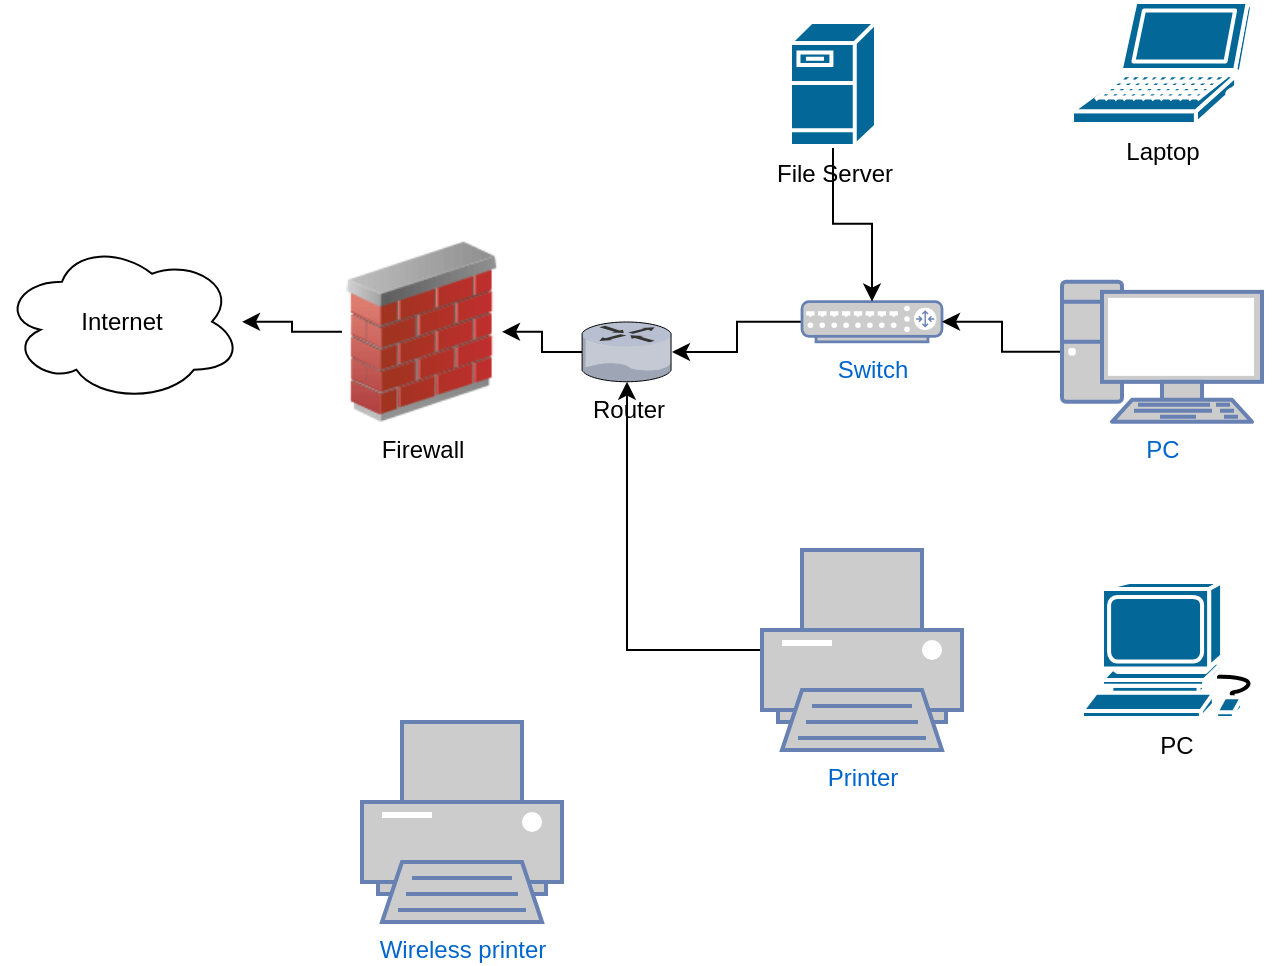 <mxfile version="15.6.6" type="github">
  <diagram id="qOMMuB4eoHqMVuGcCwok" name="Page-1">
    <mxGraphModel dx="946" dy="525" grid="1" gridSize="10" guides="1" tooltips="1" connect="1" arrows="1" fold="1" page="1" pageScale="1" pageWidth="850" pageHeight="1100" math="0" shadow="0">
      <root>
        <mxCell id="0" />
        <mxCell id="1" parent="0" />
        <mxCell id="wVGHFATass6-LpcJT5j--2" value="Internet" style="ellipse;shape=cloud;whiteSpace=wrap;html=1;fillColor=default;strokeColor=default;fontColor=default;" parent="1" vertex="1">
          <mxGeometry x="10" y="259.86" width="120" height="80" as="geometry" />
        </mxCell>
        <mxCell id="wVGHFATass6-LpcJT5j--4" value="" style="edgeStyle=orthogonalEdgeStyle;rounded=0;orthogonalLoop=1;jettySize=auto;html=1;fontColor=default;" parent="1" source="wVGHFATass6-LpcJT5j--3" target="wVGHFATass6-LpcJT5j--2" edge="1">
          <mxGeometry relative="1" as="geometry" />
        </mxCell>
        <mxCell id="wVGHFATass6-LpcJT5j--3" value="Firewall" style="image;html=1;image=img/lib/clip_art/networking/Firewall_02_128x128.png;fontColor=default;" parent="1" vertex="1">
          <mxGeometry x="180" y="259.86" width="80" height="90" as="geometry" />
        </mxCell>
        <mxCell id="wVGHFATass6-LpcJT5j--6" value="" style="edgeStyle=orthogonalEdgeStyle;rounded=0;orthogonalLoop=1;jettySize=auto;html=1;fontColor=default;" parent="1" source="wVGHFATass6-LpcJT5j--5" target="wVGHFATass6-LpcJT5j--3" edge="1">
          <mxGeometry relative="1" as="geometry" />
        </mxCell>
        <mxCell id="wVGHFATass6-LpcJT5j--5" value="Router" style="verticalLabelPosition=bottom;sketch=0;aspect=fixed;html=1;verticalAlign=top;strokeColor=none;align=center;outlineConnect=0;shape=mxgraph.citrix.router;fontColor=default;fillColor=default;" parent="1" vertex="1">
          <mxGeometry x="300" y="300" width="45" height="29.86" as="geometry" />
        </mxCell>
        <mxCell id="wVGHFATass6-LpcJT5j--8" value="" style="edgeStyle=orthogonalEdgeStyle;rounded=0;orthogonalLoop=1;jettySize=auto;html=1;fontColor=default;strokeColor=default;labelBackgroundColor=default;" parent="1" source="wVGHFATass6-LpcJT5j--7" target="wVGHFATass6-LpcJT5j--5" edge="1">
          <mxGeometry relative="1" as="geometry" />
        </mxCell>
        <mxCell id="wVGHFATass6-LpcJT5j--7" value="Switch" style="fontColor=#0066CC;verticalAlign=top;verticalLabelPosition=bottom;labelPosition=center;align=center;html=1;outlineConnect=0;fillColor=#CCCCCC;strokeColor=#6881B3;gradientColor=none;gradientDirection=north;strokeWidth=2;shape=mxgraph.networks.router;" parent="1" vertex="1">
          <mxGeometry x="410" y="289.79" width="70" height="20.14" as="geometry" />
        </mxCell>
        <mxCell id="wVGHFATass6-LpcJT5j--10" value="" style="edgeStyle=orthogonalEdgeStyle;rounded=0;orthogonalLoop=1;jettySize=auto;html=1;fontColor=default;" parent="1" source="wVGHFATass6-LpcJT5j--9" target="wVGHFATass6-LpcJT5j--7" edge="1">
          <mxGeometry relative="1" as="geometry" />
        </mxCell>
        <mxCell id="wVGHFATass6-LpcJT5j--9" value="File Server" style="shape=mxgraph.cisco.servers.fileserver;html=1;pointerEvents=1;dashed=0;fillColor=#036897;strokeColor=#ffffff;strokeWidth=2;verticalLabelPosition=bottom;verticalAlign=top;align=center;outlineConnect=0;fontColor=default;" parent="1" vertex="1">
          <mxGeometry x="404" y="150" width="43" height="62" as="geometry" />
        </mxCell>
        <mxCell id="wVGHFATass6-LpcJT5j--12" value="" style="edgeStyle=orthogonalEdgeStyle;rounded=0;orthogonalLoop=1;jettySize=auto;html=1;fontColor=default;" parent="1" source="wVGHFATass6-LpcJT5j--11" target="wVGHFATass6-LpcJT5j--7" edge="1">
          <mxGeometry relative="1" as="geometry" />
        </mxCell>
        <mxCell id="wVGHFATass6-LpcJT5j--11" value="PC" style="fontColor=#0066CC;verticalAlign=top;verticalLabelPosition=bottom;labelPosition=center;align=center;html=1;outlineConnect=0;fillColor=#CCCCCC;strokeColor=#6881B3;gradientColor=none;gradientDirection=north;strokeWidth=2;shape=mxgraph.networks.pc;" parent="1" vertex="1">
          <mxGeometry x="540" y="279.93" width="100" height="70" as="geometry" />
        </mxCell>
        <mxCell id="wVGHFATass6-LpcJT5j--14" value="Laptop" style="shape=mxgraph.cisco.computers_and_peripherals.laptop;html=1;pointerEvents=1;dashed=0;fillColor=#036897;strokeColor=#ffffff;strokeWidth=2;verticalLabelPosition=bottom;verticalAlign=top;align=center;outlineConnect=0;fontColor=default;" parent="1" vertex="1">
          <mxGeometry x="545" y="140" width="90" height="61" as="geometry" />
        </mxCell>
        <mxCell id="wVGHFATass6-LpcJT5j--15" value="PC" style="shape=mxgraph.cisco.computers_and_peripherals.workstation;html=1;pointerEvents=1;dashed=0;fillColor=#036897;strokeColor=#ffffff;strokeWidth=2;verticalLabelPosition=bottom;verticalAlign=top;align=center;outlineConnect=0;fontColor=default;" parent="1" vertex="1">
          <mxGeometry x="550" y="430" width="93" height="68" as="geometry" />
        </mxCell>
        <mxCell id="wVGHFATass6-LpcJT5j--18" style="edgeStyle=orthogonalEdgeStyle;rounded=0;orthogonalLoop=1;jettySize=auto;html=1;fontColor=default;" parent="1" source="wVGHFATass6-LpcJT5j--16" target="wVGHFATass6-LpcJT5j--5" edge="1">
          <mxGeometry relative="1" as="geometry" />
        </mxCell>
        <mxCell id="wVGHFATass6-LpcJT5j--16" value="Printer&lt;br&gt;" style="fontColor=#0066CC;verticalAlign=top;verticalLabelPosition=bottom;labelPosition=center;align=center;html=1;outlineConnect=0;fillColor=#CCCCCC;strokeColor=#6881B3;gradientColor=none;gradientDirection=north;strokeWidth=2;shape=mxgraph.networks.printer;" parent="1" vertex="1">
          <mxGeometry x="390" y="414" width="100" height="100" as="geometry" />
        </mxCell>
        <mxCell id="wVGHFATass6-LpcJT5j--19" value="Wireless printer" style="fontColor=#0066CC;verticalAlign=top;verticalLabelPosition=bottom;labelPosition=center;align=center;html=1;outlineConnect=0;fillColor=#CCCCCC;strokeColor=#6881B3;gradientColor=none;gradientDirection=north;strokeWidth=2;shape=mxgraph.networks.printer;" parent="1" vertex="1">
          <mxGeometry x="190" y="500" width="100" height="100" as="geometry" />
        </mxCell>
      </root>
    </mxGraphModel>
  </diagram>
</mxfile>
